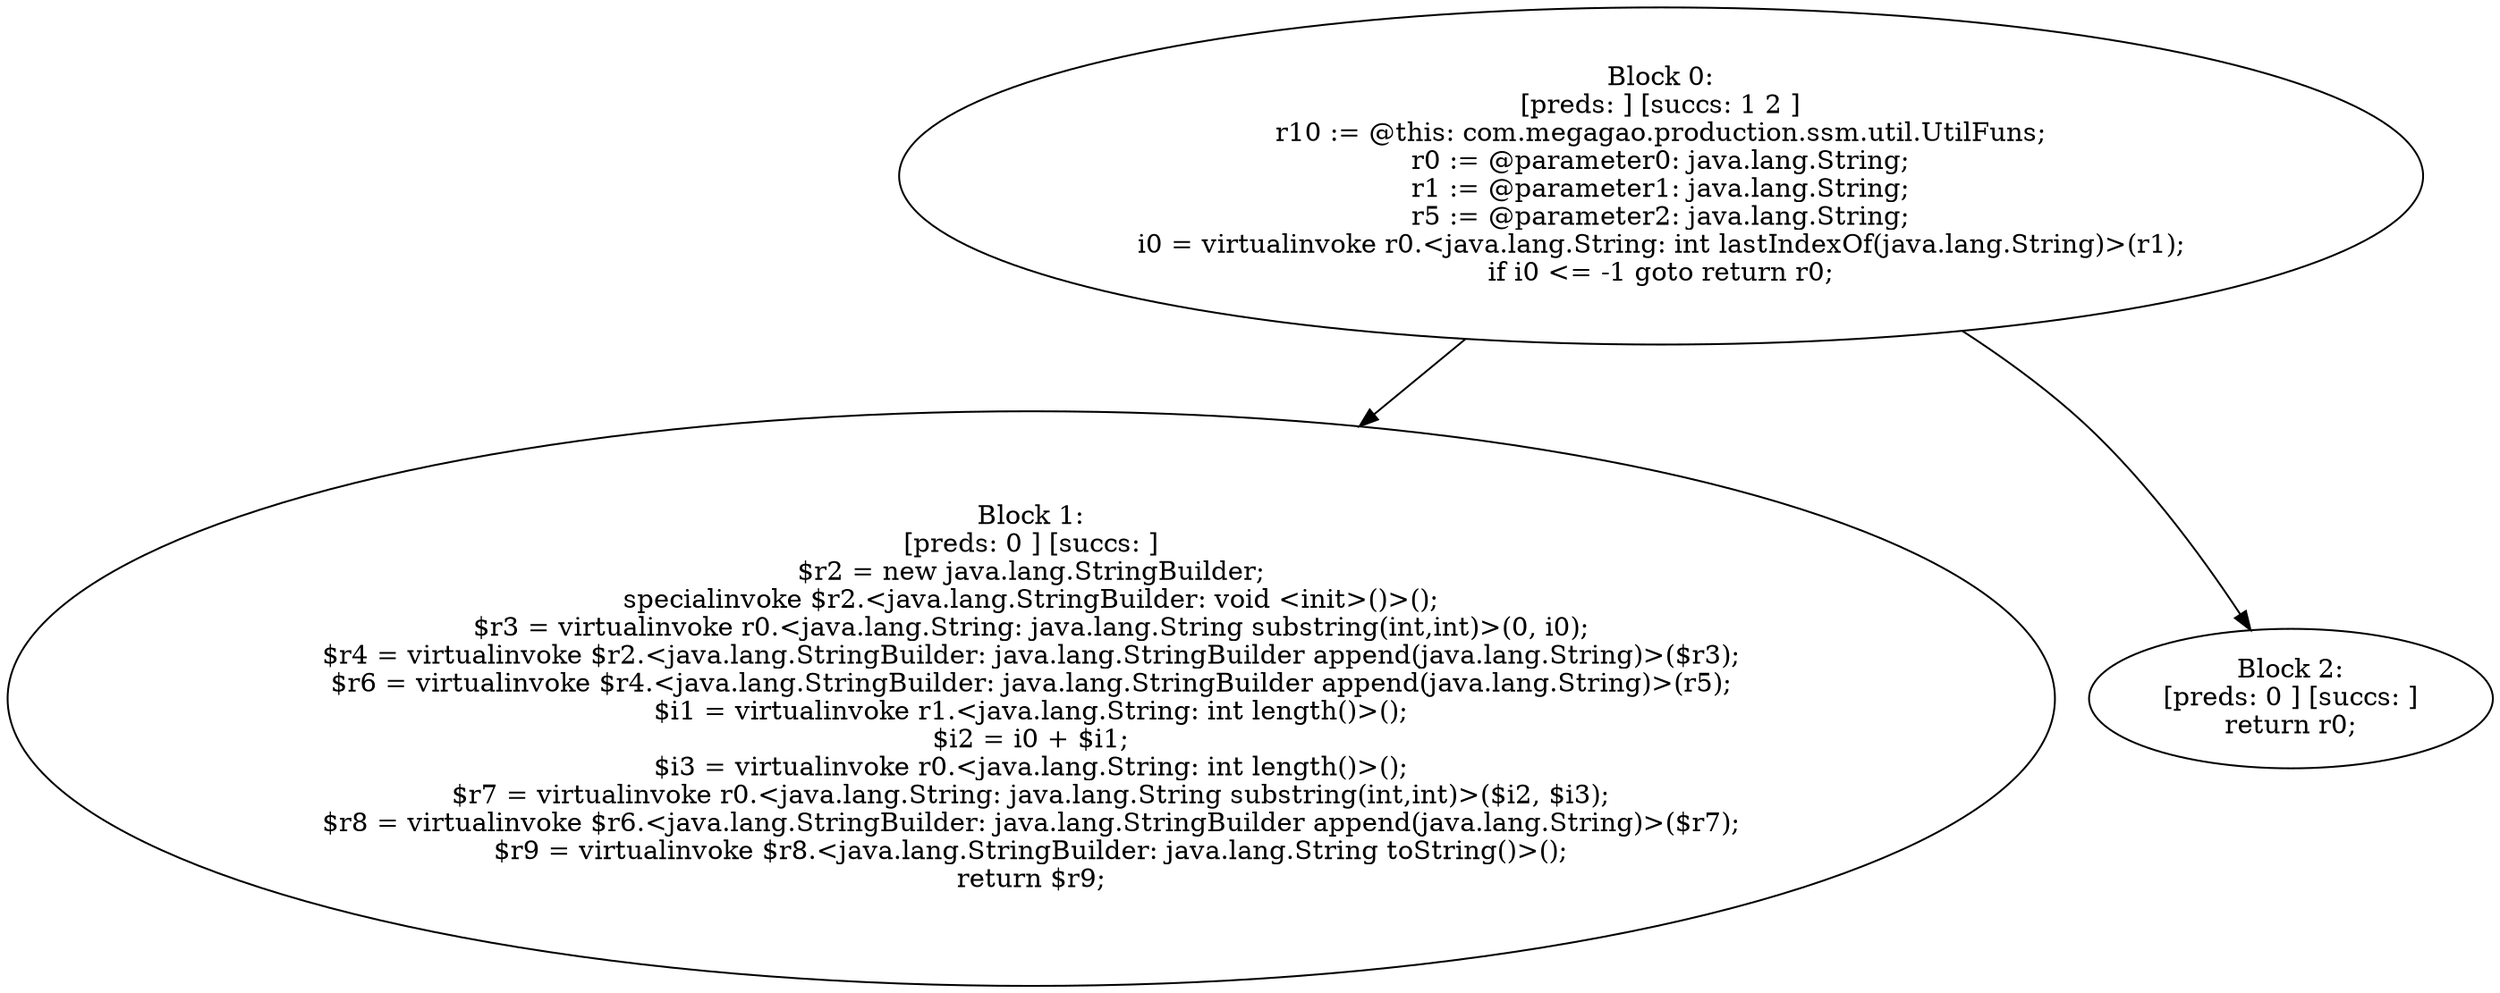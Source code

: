 digraph "unitGraph" {
    "Block 0:
[preds: ] [succs: 1 2 ]
r10 := @this: com.megagao.production.ssm.util.UtilFuns;
r0 := @parameter0: java.lang.String;
r1 := @parameter1: java.lang.String;
r5 := @parameter2: java.lang.String;
i0 = virtualinvoke r0.<java.lang.String: int lastIndexOf(java.lang.String)>(r1);
if i0 <= -1 goto return r0;
"
    "Block 1:
[preds: 0 ] [succs: ]
$r2 = new java.lang.StringBuilder;
specialinvoke $r2.<java.lang.StringBuilder: void <init>()>();
$r3 = virtualinvoke r0.<java.lang.String: java.lang.String substring(int,int)>(0, i0);
$r4 = virtualinvoke $r2.<java.lang.StringBuilder: java.lang.StringBuilder append(java.lang.String)>($r3);
$r6 = virtualinvoke $r4.<java.lang.StringBuilder: java.lang.StringBuilder append(java.lang.String)>(r5);
$i1 = virtualinvoke r1.<java.lang.String: int length()>();
$i2 = i0 + $i1;
$i3 = virtualinvoke r0.<java.lang.String: int length()>();
$r7 = virtualinvoke r0.<java.lang.String: java.lang.String substring(int,int)>($i2, $i3);
$r8 = virtualinvoke $r6.<java.lang.StringBuilder: java.lang.StringBuilder append(java.lang.String)>($r7);
$r9 = virtualinvoke $r8.<java.lang.StringBuilder: java.lang.String toString()>();
return $r9;
"
    "Block 2:
[preds: 0 ] [succs: ]
return r0;
"
    "Block 0:
[preds: ] [succs: 1 2 ]
r10 := @this: com.megagao.production.ssm.util.UtilFuns;
r0 := @parameter0: java.lang.String;
r1 := @parameter1: java.lang.String;
r5 := @parameter2: java.lang.String;
i0 = virtualinvoke r0.<java.lang.String: int lastIndexOf(java.lang.String)>(r1);
if i0 <= -1 goto return r0;
"->"Block 1:
[preds: 0 ] [succs: ]
$r2 = new java.lang.StringBuilder;
specialinvoke $r2.<java.lang.StringBuilder: void <init>()>();
$r3 = virtualinvoke r0.<java.lang.String: java.lang.String substring(int,int)>(0, i0);
$r4 = virtualinvoke $r2.<java.lang.StringBuilder: java.lang.StringBuilder append(java.lang.String)>($r3);
$r6 = virtualinvoke $r4.<java.lang.StringBuilder: java.lang.StringBuilder append(java.lang.String)>(r5);
$i1 = virtualinvoke r1.<java.lang.String: int length()>();
$i2 = i0 + $i1;
$i3 = virtualinvoke r0.<java.lang.String: int length()>();
$r7 = virtualinvoke r0.<java.lang.String: java.lang.String substring(int,int)>($i2, $i3);
$r8 = virtualinvoke $r6.<java.lang.StringBuilder: java.lang.StringBuilder append(java.lang.String)>($r7);
$r9 = virtualinvoke $r8.<java.lang.StringBuilder: java.lang.String toString()>();
return $r9;
";
    "Block 0:
[preds: ] [succs: 1 2 ]
r10 := @this: com.megagao.production.ssm.util.UtilFuns;
r0 := @parameter0: java.lang.String;
r1 := @parameter1: java.lang.String;
r5 := @parameter2: java.lang.String;
i0 = virtualinvoke r0.<java.lang.String: int lastIndexOf(java.lang.String)>(r1);
if i0 <= -1 goto return r0;
"->"Block 2:
[preds: 0 ] [succs: ]
return r0;
";
}
